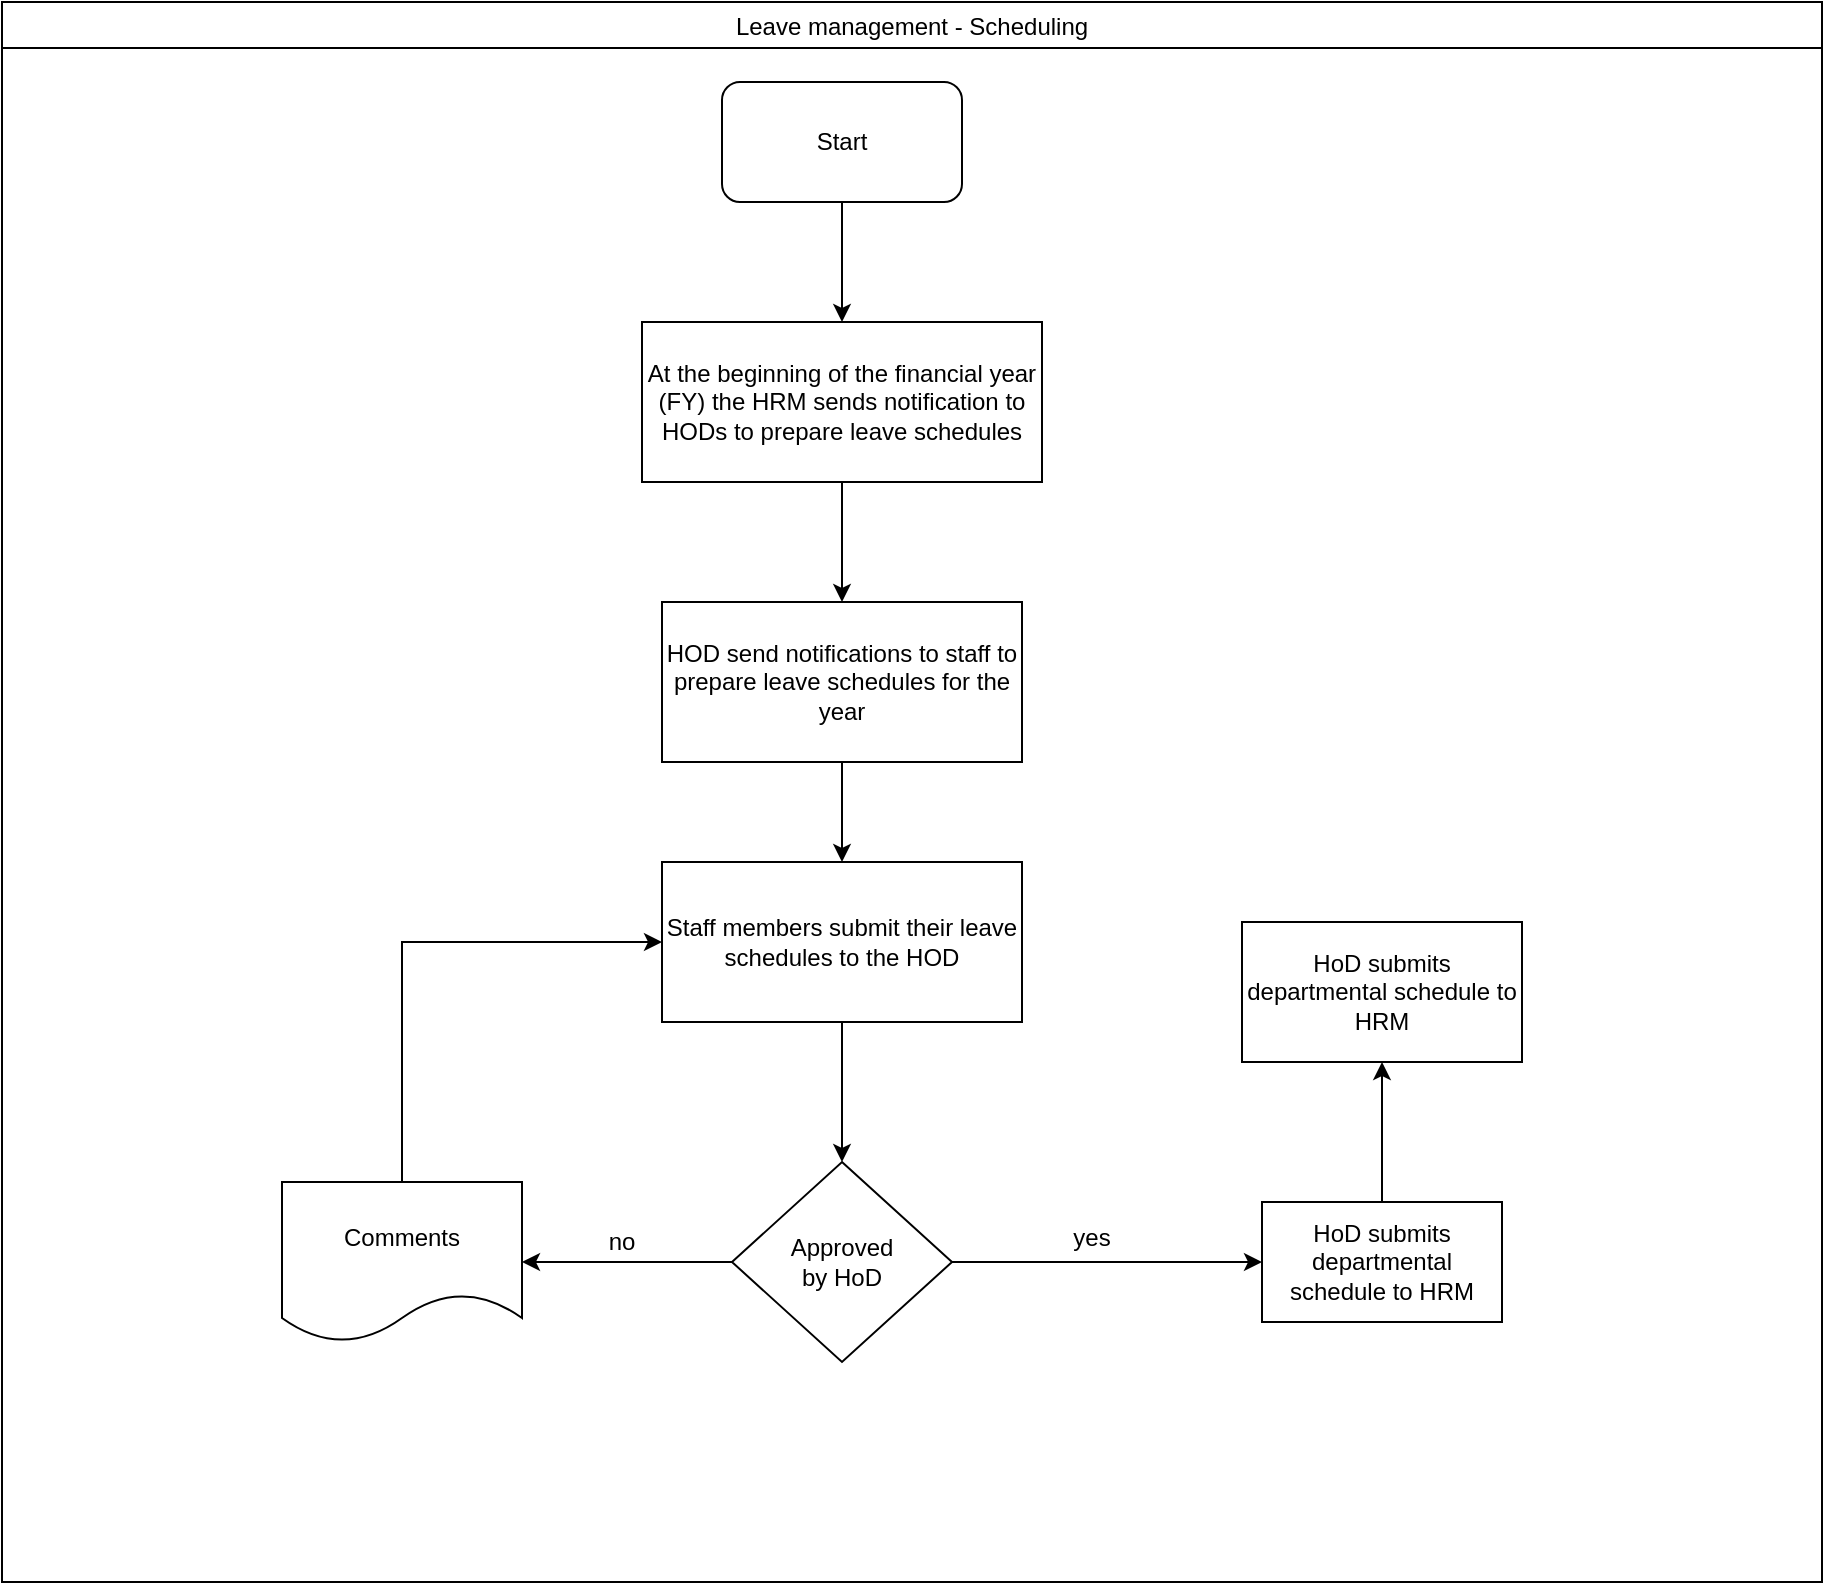 <mxfile version="14.9.3" type="github">
  <diagram id="WpnbMsGVlVjoABWt_c_4" name="Page-1">
    <mxGraphModel dx="1038" dy="508" grid="1" gridSize="10" guides="1" tooltips="1" connect="1" arrows="1" fold="1" page="1" pageScale="1" pageWidth="1169" pageHeight="827" math="0" shadow="0">
      <root>
        <mxCell id="0" />
        <mxCell id="1" parent="0" />
        <mxCell id="dWn0WBdZ1G_wQW0XFXWZ-1" value="Leave management - Scheduling " style="swimlane;fontStyle=0" vertex="1" parent="1">
          <mxGeometry x="20" y="20" width="910" height="790" as="geometry" />
        </mxCell>
        <mxCell id="dWn0WBdZ1G_wQW0XFXWZ-2" value="Start" style="rounded=1;whiteSpace=wrap;html=1;" vertex="1" parent="dWn0WBdZ1G_wQW0XFXWZ-1">
          <mxGeometry x="360" y="40" width="120" height="60" as="geometry" />
        </mxCell>
        <mxCell id="dWn0WBdZ1G_wQW0XFXWZ-7" value="" style="edgeStyle=orthogonalEdgeStyle;rounded=0;orthogonalLoop=1;jettySize=auto;html=1;" edge="1" parent="dWn0WBdZ1G_wQW0XFXWZ-1" source="dWn0WBdZ1G_wQW0XFXWZ-5" target="dWn0WBdZ1G_wQW0XFXWZ-6">
          <mxGeometry relative="1" as="geometry" />
        </mxCell>
        <mxCell id="dWn0WBdZ1G_wQW0XFXWZ-5" value="&lt;span lang=&quot;EN-GB&quot;&gt;At the beginning of the financial year (FY) the HRM sends notification to HODs to &lt;span&gt;prepare&lt;/span&gt; leave schedules&lt;/span&gt;" style="rounded=0;whiteSpace=wrap;html=1;" vertex="1" parent="dWn0WBdZ1G_wQW0XFXWZ-1">
          <mxGeometry x="320" y="160" width="200" height="80" as="geometry" />
        </mxCell>
        <mxCell id="dWn0WBdZ1G_wQW0XFXWZ-4" value="" style="edgeStyle=orthogonalEdgeStyle;rounded=0;orthogonalLoop=1;jettySize=auto;html=1;" edge="1" parent="dWn0WBdZ1G_wQW0XFXWZ-1" source="dWn0WBdZ1G_wQW0XFXWZ-2" target="dWn0WBdZ1G_wQW0XFXWZ-5">
          <mxGeometry relative="1" as="geometry">
            <mxPoint x="420" y="180" as="targetPoint" />
          </mxGeometry>
        </mxCell>
        <mxCell id="dWn0WBdZ1G_wQW0XFXWZ-9" value="" style="edgeStyle=orthogonalEdgeStyle;rounded=0;orthogonalLoop=1;jettySize=auto;html=1;" edge="1" parent="dWn0WBdZ1G_wQW0XFXWZ-1" source="dWn0WBdZ1G_wQW0XFXWZ-6" target="dWn0WBdZ1G_wQW0XFXWZ-8">
          <mxGeometry relative="1" as="geometry" />
        </mxCell>
        <mxCell id="dWn0WBdZ1G_wQW0XFXWZ-6" value="&lt;span lang=&quot;EN-GB&quot;&gt;HOD send notifications to staff to &lt;span&gt;prepare &lt;/span&gt;leave schedules for the year&lt;br&gt;&lt;/span&gt;" style="rounded=0;whiteSpace=wrap;html=1;" vertex="1" parent="dWn0WBdZ1G_wQW0XFXWZ-1">
          <mxGeometry x="330" y="300" width="180" height="80" as="geometry" />
        </mxCell>
        <mxCell id="dWn0WBdZ1G_wQW0XFXWZ-11" value="" style="edgeStyle=orthogonalEdgeStyle;rounded=0;orthogonalLoop=1;jettySize=auto;html=1;" edge="1" parent="dWn0WBdZ1G_wQW0XFXWZ-1" source="dWn0WBdZ1G_wQW0XFXWZ-8" target="dWn0WBdZ1G_wQW0XFXWZ-10">
          <mxGeometry relative="1" as="geometry" />
        </mxCell>
        <mxCell id="dWn0WBdZ1G_wQW0XFXWZ-8" value="&lt;span lang=&quot;EN-GB&quot;&gt;Staff members submit their leave schedules to the HOD&lt;/span&gt;" style="rounded=0;whiteSpace=wrap;html=1;" vertex="1" parent="dWn0WBdZ1G_wQW0XFXWZ-1">
          <mxGeometry x="330" y="430" width="180" height="80" as="geometry" />
        </mxCell>
        <mxCell id="dWn0WBdZ1G_wQW0XFXWZ-13" value="" style="edgeStyle=orthogonalEdgeStyle;rounded=0;orthogonalLoop=1;jettySize=auto;html=1;" edge="1" parent="dWn0WBdZ1G_wQW0XFXWZ-1" source="dWn0WBdZ1G_wQW0XFXWZ-10" target="dWn0WBdZ1G_wQW0XFXWZ-12">
          <mxGeometry relative="1" as="geometry" />
        </mxCell>
        <mxCell id="dWn0WBdZ1G_wQW0XFXWZ-17" value="" style="edgeStyle=orthogonalEdgeStyle;rounded=0;orthogonalLoop=1;jettySize=auto;html=1;" edge="1" parent="dWn0WBdZ1G_wQW0XFXWZ-1" source="dWn0WBdZ1G_wQW0XFXWZ-10" target="dWn0WBdZ1G_wQW0XFXWZ-16">
          <mxGeometry relative="1" as="geometry" />
        </mxCell>
        <mxCell id="dWn0WBdZ1G_wQW0XFXWZ-10" value="&lt;div&gt;Approved &lt;br&gt;&lt;/div&gt;&lt;div&gt;by HoD&lt;/div&gt;" style="rhombus;whiteSpace=wrap;html=1;rounded=0;" vertex="1" parent="dWn0WBdZ1G_wQW0XFXWZ-1">
          <mxGeometry x="365" y="580" width="110" height="100" as="geometry" />
        </mxCell>
        <mxCell id="dWn0WBdZ1G_wQW0XFXWZ-15" value="" style="edgeStyle=orthogonalEdgeStyle;rounded=0;orthogonalLoop=1;jettySize=auto;html=1;entryX=0;entryY=0.5;entryDx=0;entryDy=0;exitX=0.5;exitY=0;exitDx=0;exitDy=0;" edge="1" parent="dWn0WBdZ1G_wQW0XFXWZ-1" source="dWn0WBdZ1G_wQW0XFXWZ-12" target="dWn0WBdZ1G_wQW0XFXWZ-8">
          <mxGeometry relative="1" as="geometry">
            <mxPoint x="260" y="500" as="targetPoint" />
          </mxGeometry>
        </mxCell>
        <mxCell id="dWn0WBdZ1G_wQW0XFXWZ-12" value="Comments" style="shape=document;whiteSpace=wrap;html=1;boundedLbl=1;rounded=0;" vertex="1" parent="dWn0WBdZ1G_wQW0XFXWZ-1">
          <mxGeometry x="140" y="590" width="120" height="80" as="geometry" />
        </mxCell>
        <mxCell id="dWn0WBdZ1G_wQW0XFXWZ-19" value="" style="edgeStyle=orthogonalEdgeStyle;rounded=0;orthogonalLoop=1;jettySize=auto;html=1;" edge="1" parent="dWn0WBdZ1G_wQW0XFXWZ-1" source="dWn0WBdZ1G_wQW0XFXWZ-16" target="dWn0WBdZ1G_wQW0XFXWZ-18">
          <mxGeometry relative="1" as="geometry" />
        </mxCell>
        <mxCell id="dWn0WBdZ1G_wQW0XFXWZ-16" value="HoD submits departmental schedule to HRM" style="whiteSpace=wrap;html=1;rounded=0;" vertex="1" parent="dWn0WBdZ1G_wQW0XFXWZ-1">
          <mxGeometry x="630" y="600" width="120" height="60" as="geometry" />
        </mxCell>
        <mxCell id="dWn0WBdZ1G_wQW0XFXWZ-18" value="HoD submits departmental schedule to HRM" style="whiteSpace=wrap;html=1;rounded=0;" vertex="1" parent="dWn0WBdZ1G_wQW0XFXWZ-1">
          <mxGeometry x="620" y="460" width="140" height="70" as="geometry" />
        </mxCell>
        <mxCell id="dWn0WBdZ1G_wQW0XFXWZ-20" value="no" style="text;html=1;strokeColor=none;fillColor=none;align=center;verticalAlign=middle;whiteSpace=wrap;rounded=0;" vertex="1" parent="1">
          <mxGeometry x="310" y="630" width="40" height="20" as="geometry" />
        </mxCell>
        <mxCell id="dWn0WBdZ1G_wQW0XFXWZ-21" value="yes" style="text;html=1;strokeColor=none;fillColor=none;align=center;verticalAlign=middle;whiteSpace=wrap;rounded=0;" vertex="1" parent="1">
          <mxGeometry x="545" y="628" width="40" height="20" as="geometry" />
        </mxCell>
      </root>
    </mxGraphModel>
  </diagram>
</mxfile>
